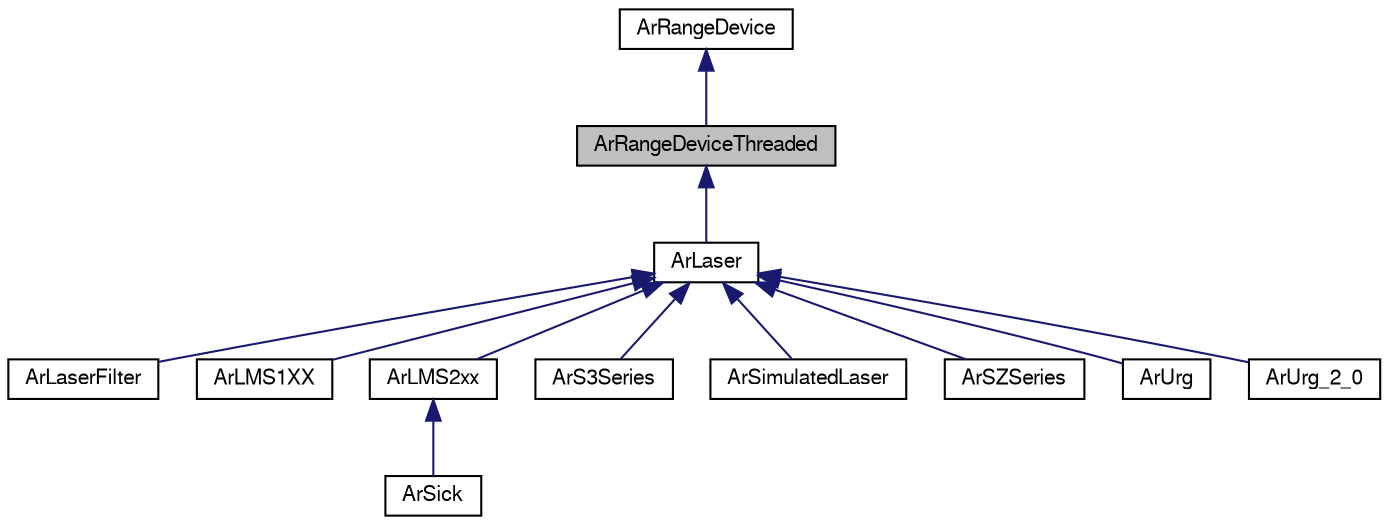 digraph G
{
  edge [fontname="FreeSans",fontsize=10,labelfontname="FreeSans",labelfontsize=10];
  node [fontname="FreeSans",fontsize=10,shape=record];
  Node1 [label="ArRangeDeviceThreaded",height=0.2,width=0.4,color="black", fillcolor="grey75", style="filled" fontcolor="black"];
  Node2 -> Node1 [dir=back,color="midnightblue",fontsize=10,style="solid",fontname="FreeSans"];
  Node2 [label="ArRangeDevice",height=0.2,width=0.4,color="black", fillcolor="white", style="filled",URL="$classArRangeDevice.html",tooltip="The base class for all sensing devices which return range information from the device..."];
  Node1 -> Node3 [dir=back,color="midnightblue",fontsize=10,style="solid",fontname="FreeSans"];
  Node3 [label="ArLaser",height=0.2,width=0.4,color="black", fillcolor="white", style="filled",URL="$classArLaser.html"];
  Node3 -> Node4 [dir=back,color="midnightblue",fontsize=10,style="solid",fontname="FreeSans"];
  Node4 [label="ArLaserFilter",height=0.2,width=0.4,color="black", fillcolor="white", style="filled",URL="$classArLaserFilter.html",tooltip="Range device with data obtained from another range device and filtered."];
  Node3 -> Node5 [dir=back,color="midnightblue",fontsize=10,style="solid",fontname="FreeSans"];
  Node5 [label="ArLMS1XX",height=0.2,width=0.4,color="black", fillcolor="white", style="filled",URL="$classArLMS1XX.html"];
  Node3 -> Node6 [dir=back,color="midnightblue",fontsize=10,style="solid",fontname="FreeSans"];
  Node6 [label="ArLMS2xx",height=0.2,width=0.4,color="black", fillcolor="white", style="filled",URL="$classArLMS2xx.html",tooltip="Interface to a SICK LMS-200 laser range device."];
  Node6 -> Node7 [dir=back,color="midnightblue",fontsize=10,style="solid",fontname="FreeSans"];
  Node7 [label="ArSick",height=0.2,width=0.4,color="black", fillcolor="white", style="filled",URL="$classArSick.html"];
  Node3 -> Node8 [dir=back,color="midnightblue",fontsize=10,style="solid",fontname="FreeSans"];
  Node8 [label="ArS3Series",height=0.2,width=0.4,color="black", fillcolor="white", style="filled",URL="$classArS3Series.html"];
  Node3 -> Node9 [dir=back,color="midnightblue",fontsize=10,style="solid",fontname="FreeSans"];
  Node9 [label="ArSimulatedLaser",height=0.2,width=0.4,color="black", fillcolor="white", style="filled",URL="$classArSimulatedLaser.html"];
  Node3 -> Node10 [dir=back,color="midnightblue",fontsize=10,style="solid",fontname="FreeSans"];
  Node10 [label="ArSZSeries",height=0.2,width=0.4,color="black", fillcolor="white", style="filled",URL="$classArSZSeries.html"];
  Node3 -> Node11 [dir=back,color="midnightblue",fontsize=10,style="solid",fontname="FreeSans"];
  Node11 [label="ArUrg",height=0.2,width=0.4,color="black", fillcolor="white", style="filled",URL="$classArUrg.html"];
  Node3 -> Node12 [dir=back,color="midnightblue",fontsize=10,style="solid",fontname="FreeSans"];
  Node12 [label="ArUrg_2_0",height=0.2,width=0.4,color="black", fillcolor="white", style="filled",URL="$classArUrg__2__0.html"];
}
